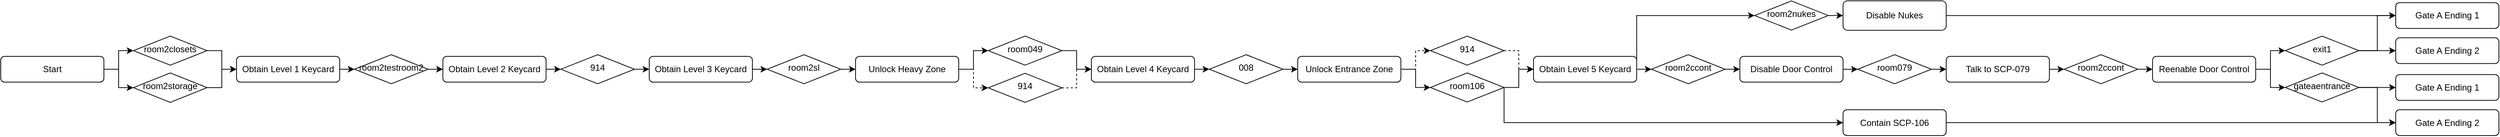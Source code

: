 <mxfile version="12.5.6" type="device"><diagram id="C5RBs43oDa-KdzZeNtuy" name="Page-1"><mxGraphModel dx="4890" dy="3346" grid="1" gridSize="10" guides="1" tooltips="1" connect="1" arrows="1" fold="1" page="1" pageScale="1" pageWidth="827" pageHeight="1169" math="0" shadow="0"><root><mxCell id="WIyWlLk6GJQsqaUBKTNV-0"/><mxCell id="WIyWlLk6GJQsqaUBKTNV-1" parent="WIyWlLk6GJQsqaUBKTNV-0"/><mxCell id="cXyE92wO--l54KuCD2dK-6" style="edgeStyle=orthogonalEdgeStyle;rounded=0;orthogonalLoop=1;jettySize=auto;html=1;exitX=1;exitY=0.5;exitDx=0;exitDy=0;entryX=0;entryY=0.5;entryDx=0;entryDy=0;" edge="1" parent="WIyWlLk6GJQsqaUBKTNV-1" source="WIyWlLk6GJQsqaUBKTNV-6" target="cXyE92wO--l54KuCD2dK-7"><mxGeometry relative="1" as="geometry"><mxPoint x="-480" y="60" as="targetPoint"/></mxGeometry></mxCell><mxCell id="WIyWlLk6GJQsqaUBKTNV-6" value="room2closets" style="rhombus;whiteSpace=wrap;html=1;shadow=0;fontFamily=Helvetica;fontSize=12;align=center;strokeWidth=1;spacing=6;spacingTop=-4;" parent="WIyWlLk6GJQsqaUBKTNV-1" vertex="1"><mxGeometry x="-640" y="10" width="100" height="39.52" as="geometry"/></mxCell><mxCell id="cXyE92wO--l54KuCD2dK-8" style="edgeStyle=orthogonalEdgeStyle;rounded=0;orthogonalLoop=1;jettySize=auto;html=1;exitX=1;exitY=0.5;exitDx=0;exitDy=0;entryX=0;entryY=0.5;entryDx=0;entryDy=0;" edge="1" parent="WIyWlLk6GJQsqaUBKTNV-1" source="cXyE92wO--l54KuCD2dK-3" target="cXyE92wO--l54KuCD2dK-7"><mxGeometry relative="1" as="geometry"/></mxCell><mxCell id="cXyE92wO--l54KuCD2dK-3" value="room2storage" style="rhombus;whiteSpace=wrap;html=1;shadow=0;fontFamily=Helvetica;fontSize=12;align=center;strokeWidth=1;spacing=6;spacingTop=-4;" vertex="1" parent="WIyWlLk6GJQsqaUBKTNV-1"><mxGeometry x="-640" y="60" width="100" height="40" as="geometry"/></mxCell><mxCell id="cXyE92wO--l54KuCD2dK-10" style="edgeStyle=orthogonalEdgeStyle;rounded=0;orthogonalLoop=1;jettySize=auto;html=1;exitX=1;exitY=0.5;exitDx=0;exitDy=0;entryX=0;entryY=0.5;entryDx=0;entryDy=0;" edge="1" parent="WIyWlLk6GJQsqaUBKTNV-1" source="cXyE92wO--l54KuCD2dK-7" target="cXyE92wO--l54KuCD2dK-12"><mxGeometry relative="1" as="geometry"><mxPoint x="-320" y="30" as="targetPoint"/></mxGeometry></mxCell><mxCell id="cXyE92wO--l54KuCD2dK-7" value="Obtain Level 1 Keycard" style="rounded=1;whiteSpace=wrap;html=1;" vertex="1" parent="WIyWlLk6GJQsqaUBKTNV-1"><mxGeometry x="-500" y="37.5" width="140" height="35" as="geometry"/></mxCell><mxCell id="cXyE92wO--l54KuCD2dK-14" style="edgeStyle=orthogonalEdgeStyle;rounded=0;orthogonalLoop=1;jettySize=auto;html=1;exitX=1;exitY=0.5;exitDx=0;exitDy=0;entryX=0;entryY=0.5;entryDx=0;entryDy=0;" edge="1" parent="WIyWlLk6GJQsqaUBKTNV-1" source="cXyE92wO--l54KuCD2dK-12" target="cXyE92wO--l54KuCD2dK-13"><mxGeometry relative="1" as="geometry"/></mxCell><mxCell id="cXyE92wO--l54KuCD2dK-12" value="room2testroom2" style="rhombus;whiteSpace=wrap;html=1;shadow=0;fontFamily=Helvetica;fontSize=12;align=center;strokeWidth=1;spacing=6;spacingTop=-4;" vertex="1" parent="WIyWlLk6GJQsqaUBKTNV-1"><mxGeometry x="-340" y="35.24" width="100" height="39.52" as="geometry"/></mxCell><mxCell id="cXyE92wO--l54KuCD2dK-16" style="edgeStyle=orthogonalEdgeStyle;rounded=0;orthogonalLoop=1;jettySize=auto;html=1;exitX=1;exitY=0.5;exitDx=0;exitDy=0;entryX=0;entryY=0.5;entryDx=0;entryDy=0;" edge="1" parent="WIyWlLk6GJQsqaUBKTNV-1" source="cXyE92wO--l54KuCD2dK-13" target="cXyE92wO--l54KuCD2dK-18"><mxGeometry relative="1" as="geometry"><mxPoint x="-60" y="55.286" as="targetPoint"/></mxGeometry></mxCell><mxCell id="cXyE92wO--l54KuCD2dK-13" value="Obtain Level 2 Keycard" style="rounded=1;whiteSpace=wrap;html=1;" vertex="1" parent="WIyWlLk6GJQsqaUBKTNV-1"><mxGeometry x="-220" y="37.5" width="140" height="35" as="geometry"/></mxCell><mxCell id="cXyE92wO--l54KuCD2dK-19" style="edgeStyle=orthogonalEdgeStyle;rounded=0;orthogonalLoop=1;jettySize=auto;html=1;exitX=1;exitY=0.5;exitDx=0;exitDy=0;entryX=0;entryY=0.5;entryDx=0;entryDy=0;" edge="1" parent="WIyWlLk6GJQsqaUBKTNV-1" source="cXyE92wO--l54KuCD2dK-18" target="cXyE92wO--l54KuCD2dK-20"><mxGeometry relative="1" as="geometry"><mxPoint x="60" y="55.286" as="targetPoint"/></mxGeometry></mxCell><mxCell id="cXyE92wO--l54KuCD2dK-18" value="914" style="rhombus;whiteSpace=wrap;html=1;shadow=0;fontFamily=Helvetica;fontSize=12;align=center;strokeWidth=1;spacing=6;spacingTop=-4;" vertex="1" parent="WIyWlLk6GJQsqaUBKTNV-1"><mxGeometry x="-60" y="35.24" width="100" height="39.52" as="geometry"/></mxCell><mxCell id="cXyE92wO--l54KuCD2dK-21" style="edgeStyle=orthogonalEdgeStyle;rounded=0;orthogonalLoop=1;jettySize=auto;html=1;entryX=0;entryY=0.5;entryDx=0;entryDy=0;" edge="1" parent="WIyWlLk6GJQsqaUBKTNV-1" source="cXyE92wO--l54KuCD2dK-20" target="cXyE92wO--l54KuCD2dK-22"><mxGeometry relative="1" as="geometry"><mxPoint x="270" y="70" as="targetPoint"/></mxGeometry></mxCell><mxCell id="cXyE92wO--l54KuCD2dK-20" value="Obtain Level 3 Keycard" style="rounded=1;whiteSpace=wrap;html=1;" vertex="1" parent="WIyWlLk6GJQsqaUBKTNV-1"><mxGeometry x="60" y="37.5" width="140" height="35" as="geometry"/></mxCell><mxCell id="cXyE92wO--l54KuCD2dK-27" style="edgeStyle=orthogonalEdgeStyle;rounded=0;orthogonalLoop=1;jettySize=auto;html=1;exitX=1;exitY=0.5;exitDx=0;exitDy=0;entryX=0;entryY=0.5;entryDx=0;entryDy=0;" edge="1" parent="WIyWlLk6GJQsqaUBKTNV-1" source="cXyE92wO--l54KuCD2dK-22" target="cXyE92wO--l54KuCD2dK-23"><mxGeometry relative="1" as="geometry"/></mxCell><mxCell id="cXyE92wO--l54KuCD2dK-22" value="room2sl" style="rhombus;whiteSpace=wrap;html=1;shadow=0;fontFamily=Helvetica;fontSize=12;align=center;strokeWidth=1;spacing=6;spacingTop=-4;" vertex="1" parent="WIyWlLk6GJQsqaUBKTNV-1"><mxGeometry x="220" y="35.24" width="100" height="39.52" as="geometry"/></mxCell><mxCell id="cXyE92wO--l54KuCD2dK-28" style="edgeStyle=orthogonalEdgeStyle;rounded=0;orthogonalLoop=1;jettySize=auto;html=1;exitX=1;exitY=0.5;exitDx=0;exitDy=0;entryX=0;entryY=0.5;entryDx=0;entryDy=0;" edge="1" parent="WIyWlLk6GJQsqaUBKTNV-1" source="cXyE92wO--l54KuCD2dK-23" target="cXyE92wO--l54KuCD2dK-29"><mxGeometry relative="1" as="geometry"><mxPoint x="520.0" y="30" as="targetPoint"/></mxGeometry></mxCell><mxCell id="cXyE92wO--l54KuCD2dK-31" style="edgeStyle=orthogonalEdgeStyle;rounded=0;orthogonalLoop=1;jettySize=auto;html=1;exitX=1;exitY=0.5;exitDx=0;exitDy=0;entryX=0;entryY=0.5;entryDx=0;entryDy=0;dashed=1;" edge="1" parent="WIyWlLk6GJQsqaUBKTNV-1" source="cXyE92wO--l54KuCD2dK-23" target="cXyE92wO--l54KuCD2dK-30"><mxGeometry relative="1" as="geometry"/></mxCell><mxCell id="cXyE92wO--l54KuCD2dK-23" value="Unlock Heavy Zone" style="rounded=1;whiteSpace=wrap;html=1;" vertex="1" parent="WIyWlLk6GJQsqaUBKTNV-1"><mxGeometry x="340" y="37.5" width="140" height="35" as="geometry"/></mxCell><mxCell id="cXyE92wO--l54KuCD2dK-34" style="edgeStyle=orthogonalEdgeStyle;rounded=0;orthogonalLoop=1;jettySize=auto;html=1;exitX=1;exitY=0.5;exitDx=0;exitDy=0;entryX=0;entryY=0.5;entryDx=0;entryDy=0;" edge="1" parent="WIyWlLk6GJQsqaUBKTNV-1" source="cXyE92wO--l54KuCD2dK-29" target="cXyE92wO--l54KuCD2dK-33"><mxGeometry relative="1" as="geometry"/></mxCell><mxCell id="cXyE92wO--l54KuCD2dK-29" value="room049" style="rhombus;whiteSpace=wrap;html=1;shadow=0;fontFamily=Helvetica;fontSize=12;align=center;strokeWidth=1;spacing=6;spacingTop=-4;" vertex="1" parent="WIyWlLk6GJQsqaUBKTNV-1"><mxGeometry x="520" y="10.0" width="100" height="39.52" as="geometry"/></mxCell><mxCell id="cXyE92wO--l54KuCD2dK-32" style="edgeStyle=orthogonalEdgeStyle;rounded=0;orthogonalLoop=1;jettySize=auto;html=1;exitX=1;exitY=0.5;exitDx=0;exitDy=0;dashed=1;entryX=0;entryY=0.5;entryDx=0;entryDy=0;" edge="1" parent="WIyWlLk6GJQsqaUBKTNV-1" source="cXyE92wO--l54KuCD2dK-30" target="cXyE92wO--l54KuCD2dK-33"><mxGeometry relative="1" as="geometry"><mxPoint x="650" y="80" as="targetPoint"/></mxGeometry></mxCell><mxCell id="cXyE92wO--l54KuCD2dK-30" value="914" style="rhombus;whiteSpace=wrap;html=1;shadow=0;fontFamily=Helvetica;fontSize=12;align=center;strokeWidth=1;spacing=6;spacingTop=-4;" vertex="1" parent="WIyWlLk6GJQsqaUBKTNV-1"><mxGeometry x="520" y="60.48" width="100" height="39.52" as="geometry"/></mxCell><mxCell id="cXyE92wO--l54KuCD2dK-40" style="edgeStyle=orthogonalEdgeStyle;rounded=0;orthogonalLoop=1;jettySize=auto;html=1;exitX=1;exitY=0.5;exitDx=0;exitDy=0;entryX=0;entryY=0.5;entryDx=0;entryDy=0;" edge="1" parent="WIyWlLk6GJQsqaUBKTNV-1" source="cXyE92wO--l54KuCD2dK-33" target="cXyE92wO--l54KuCD2dK-35"><mxGeometry relative="1" as="geometry"/></mxCell><mxCell id="cXyE92wO--l54KuCD2dK-33" value="Obtain Level 4 Keycard" style="rounded=1;whiteSpace=wrap;html=1;" vertex="1" parent="WIyWlLk6GJQsqaUBKTNV-1"><mxGeometry x="660" y="37.5" width="140" height="35" as="geometry"/></mxCell><mxCell id="cXyE92wO--l54KuCD2dK-38" style="edgeStyle=orthogonalEdgeStyle;rounded=0;orthogonalLoop=1;jettySize=auto;html=1;exitX=1;exitY=0.5;exitDx=0;exitDy=0;entryX=0;entryY=0.5;entryDx=0;entryDy=0;" edge="1" parent="WIyWlLk6GJQsqaUBKTNV-1" source="cXyE92wO--l54KuCD2dK-35" target="cXyE92wO--l54KuCD2dK-37"><mxGeometry relative="1" as="geometry"/></mxCell><mxCell id="cXyE92wO--l54KuCD2dK-35" value="008" style="rhombus;whiteSpace=wrap;html=1;shadow=0;fontFamily=Helvetica;fontSize=12;align=center;strokeWidth=1;spacing=6;spacingTop=-4;" vertex="1" parent="WIyWlLk6GJQsqaUBKTNV-1"><mxGeometry x="820" y="35.24" width="100" height="39.52" as="geometry"/></mxCell><mxCell id="cXyE92wO--l54KuCD2dK-43" style="edgeStyle=orthogonalEdgeStyle;rounded=0;orthogonalLoop=1;jettySize=auto;html=1;exitX=1;exitY=0.5;exitDx=0;exitDy=0;entryX=0;entryY=0.5;entryDx=0;entryDy=0;dashed=1;" edge="1" parent="WIyWlLk6GJQsqaUBKTNV-1" source="cXyE92wO--l54KuCD2dK-37" target="cXyE92wO--l54KuCD2dK-42"><mxGeometry relative="1" as="geometry"/></mxCell><mxCell id="cXyE92wO--l54KuCD2dK-50" style="edgeStyle=orthogonalEdgeStyle;rounded=0;orthogonalLoop=1;jettySize=auto;html=1;exitX=1;exitY=0.5;exitDx=0;exitDy=0;entryX=0;entryY=0.5;entryDx=0;entryDy=0;" edge="1" parent="WIyWlLk6GJQsqaUBKTNV-1" source="cXyE92wO--l54KuCD2dK-37" target="cXyE92wO--l54KuCD2dK-48"><mxGeometry relative="1" as="geometry"/></mxCell><mxCell id="cXyE92wO--l54KuCD2dK-37" value="Unlock Entrance Zone" style="rounded=1;whiteSpace=wrap;html=1;" vertex="1" parent="WIyWlLk6GJQsqaUBKTNV-1"><mxGeometry x="940" y="37.5" width="140" height="35" as="geometry"/></mxCell><mxCell id="cXyE92wO--l54KuCD2dK-62" style="edgeStyle=orthogonalEdgeStyle;rounded=0;orthogonalLoop=1;jettySize=auto;html=1;exitX=1;exitY=0.5;exitDx=0;exitDy=0;entryX=0;entryY=0.5;entryDx=0;entryDy=0;" edge="1" parent="WIyWlLk6GJQsqaUBKTNV-1" source="cXyE92wO--l54KuCD2dK-41" target="cXyE92wO--l54KuCD2dK-60"><mxGeometry relative="1" as="geometry"/></mxCell><mxCell id="cXyE92wO--l54KuCD2dK-41" value="Obtain Level 5 Keycard" style="rounded=1;whiteSpace=wrap;html=1;" vertex="1" parent="WIyWlLk6GJQsqaUBKTNV-1"><mxGeometry x="1260" y="37.5" width="140" height="35" as="geometry"/></mxCell><mxCell id="cXyE92wO--l54KuCD2dK-44" style="edgeStyle=orthogonalEdgeStyle;rounded=0;orthogonalLoop=1;jettySize=auto;html=1;exitX=1;exitY=0.5;exitDx=0;exitDy=0;entryX=0;entryY=0.5;entryDx=0;entryDy=0;dashed=1;" edge="1" parent="WIyWlLk6GJQsqaUBKTNV-1" source="cXyE92wO--l54KuCD2dK-42" target="cXyE92wO--l54KuCD2dK-41"><mxGeometry relative="1" as="geometry"/></mxCell><mxCell id="cXyE92wO--l54KuCD2dK-42" value="914" style="rhombus;whiteSpace=wrap;html=1;shadow=0;fontFamily=Helvetica;fontSize=12;align=center;strokeWidth=1;spacing=6;spacingTop=-4;" vertex="1" parent="WIyWlLk6GJQsqaUBKTNV-1"><mxGeometry x="1120" y="10" width="100" height="39.52" as="geometry"/></mxCell><mxCell id="cXyE92wO--l54KuCD2dK-46" style="edgeStyle=orthogonalEdgeStyle;rounded=0;orthogonalLoop=1;jettySize=auto;html=1;exitX=1;exitY=0.5;exitDx=0;exitDy=0;entryX=0;entryY=0.5;entryDx=0;entryDy=0;" edge="1" parent="WIyWlLk6GJQsqaUBKTNV-1" source="cXyE92wO--l54KuCD2dK-45" target="WIyWlLk6GJQsqaUBKTNV-6"><mxGeometry relative="1" as="geometry"/></mxCell><mxCell id="cXyE92wO--l54KuCD2dK-47" style="edgeStyle=orthogonalEdgeStyle;rounded=0;orthogonalLoop=1;jettySize=auto;html=1;exitX=1;exitY=0.5;exitDx=0;exitDy=0;entryX=0;entryY=0.5;entryDx=0;entryDy=0;" edge="1" parent="WIyWlLk6GJQsqaUBKTNV-1" source="cXyE92wO--l54KuCD2dK-45" target="cXyE92wO--l54KuCD2dK-3"><mxGeometry relative="1" as="geometry"/></mxCell><mxCell id="cXyE92wO--l54KuCD2dK-45" value="Start" style="rounded=1;whiteSpace=wrap;html=1;" vertex="1" parent="WIyWlLk6GJQsqaUBKTNV-1"><mxGeometry x="-820" y="37.5" width="140" height="35" as="geometry"/></mxCell><mxCell id="cXyE92wO--l54KuCD2dK-49" style="edgeStyle=orthogonalEdgeStyle;rounded=0;orthogonalLoop=1;jettySize=auto;html=1;exitX=1;exitY=0.5;exitDx=0;exitDy=0;entryX=0;entryY=0.5;entryDx=0;entryDy=0;" edge="1" parent="WIyWlLk6GJQsqaUBKTNV-1" source="cXyE92wO--l54KuCD2dK-48" target="cXyE92wO--l54KuCD2dK-41"><mxGeometry relative="1" as="geometry"/></mxCell><mxCell id="cXyE92wO--l54KuCD2dK-96" style="edgeStyle=orthogonalEdgeStyle;rounded=0;orthogonalLoop=1;jettySize=auto;html=1;exitX=1;exitY=0.5;exitDx=0;exitDy=0;entryX=0;entryY=0.5;entryDx=0;entryDy=0;" edge="1" parent="WIyWlLk6GJQsqaUBKTNV-1" source="cXyE92wO--l54KuCD2dK-48" target="cXyE92wO--l54KuCD2dK-77"><mxGeometry relative="1" as="geometry"><Array as="points"><mxPoint x="1220" y="128"/></Array></mxGeometry></mxCell><mxCell id="cXyE92wO--l54KuCD2dK-48" value="room106" style="rhombus;whiteSpace=wrap;html=1;shadow=0;fontFamily=Helvetica;fontSize=12;align=center;strokeWidth=1;spacing=6;spacingTop=-4;" vertex="1" parent="WIyWlLk6GJQsqaUBKTNV-1"><mxGeometry x="1120" y="60" width="100" height="39.52" as="geometry"/></mxCell><mxCell id="cXyE92wO--l54KuCD2dK-67" style="edgeStyle=orthogonalEdgeStyle;rounded=0;orthogonalLoop=1;jettySize=auto;html=1;exitX=1;exitY=0.5;exitDx=0;exitDy=0;entryX=0;entryY=0.5;entryDx=0;entryDy=0;" edge="1" parent="WIyWlLk6GJQsqaUBKTNV-1" source="cXyE92wO--l54KuCD2dK-59" target="cXyE92wO--l54KuCD2dK-65"><mxGeometry relative="1" as="geometry"/></mxCell><mxCell id="cXyE92wO--l54KuCD2dK-59" value="Disable Door Control" style="rounded=1;whiteSpace=wrap;html=1;" vertex="1" parent="WIyWlLk6GJQsqaUBKTNV-1"><mxGeometry x="1540" y="37.5" width="140" height="35" as="geometry"/></mxCell><mxCell id="cXyE92wO--l54KuCD2dK-63" style="edgeStyle=orthogonalEdgeStyle;rounded=0;orthogonalLoop=1;jettySize=auto;html=1;exitX=1;exitY=0.5;exitDx=0;exitDy=0;entryX=0;entryY=0.5;entryDx=0;entryDy=0;" edge="1" parent="WIyWlLk6GJQsqaUBKTNV-1" source="cXyE92wO--l54KuCD2dK-60" target="cXyE92wO--l54KuCD2dK-59"><mxGeometry relative="1" as="geometry"/></mxCell><mxCell id="cXyE92wO--l54KuCD2dK-60" value="room2ccont" style="rhombus;whiteSpace=wrap;html=1;shadow=0;fontFamily=Helvetica;fontSize=12;align=center;strokeWidth=1;spacing=6;spacingTop=-4;" vertex="1" parent="WIyWlLk6GJQsqaUBKTNV-1"><mxGeometry x="1420" y="35.24" width="100" height="39.52" as="geometry"/></mxCell><mxCell id="cXyE92wO--l54KuCD2dK-68" style="edgeStyle=orthogonalEdgeStyle;rounded=0;orthogonalLoop=1;jettySize=auto;html=1;exitX=1;exitY=0.5;exitDx=0;exitDy=0;entryX=0;entryY=0.5;entryDx=0;entryDy=0;" edge="1" parent="WIyWlLk6GJQsqaUBKTNV-1" source="cXyE92wO--l54KuCD2dK-65" target="cXyE92wO--l54KuCD2dK-66"><mxGeometry relative="1" as="geometry"/></mxCell><mxCell id="cXyE92wO--l54KuCD2dK-65" value="room079" style="rhombus;whiteSpace=wrap;html=1;shadow=0;fontFamily=Helvetica;fontSize=12;align=center;strokeWidth=1;spacing=6;spacingTop=-4;" vertex="1" parent="WIyWlLk6GJQsqaUBKTNV-1"><mxGeometry x="1700" y="35.24" width="100" height="39.52" as="geometry"/></mxCell><mxCell id="cXyE92wO--l54KuCD2dK-71" style="edgeStyle=orthogonalEdgeStyle;rounded=0;orthogonalLoop=1;jettySize=auto;html=1;exitX=1;exitY=0.5;exitDx=0;exitDy=0;entryX=0;entryY=0.5;entryDx=0;entryDy=0;" edge="1" parent="WIyWlLk6GJQsqaUBKTNV-1" source="cXyE92wO--l54KuCD2dK-66" target="cXyE92wO--l54KuCD2dK-70"><mxGeometry relative="1" as="geometry"/></mxCell><mxCell id="cXyE92wO--l54KuCD2dK-66" value="Talk to SCP-079" style="rounded=1;whiteSpace=wrap;html=1;" vertex="1" parent="WIyWlLk6GJQsqaUBKTNV-1"><mxGeometry x="1820" y="37.5" width="140" height="35" as="geometry"/></mxCell><mxCell id="cXyE92wO--l54KuCD2dK-82" style="edgeStyle=orthogonalEdgeStyle;rounded=0;orthogonalLoop=1;jettySize=auto;html=1;exitX=1;exitY=0.5;exitDx=0;exitDy=0;entryX=0;entryY=0.5;entryDx=0;entryDy=0;" edge="1" parent="WIyWlLk6GJQsqaUBKTNV-1" source="cXyE92wO--l54KuCD2dK-69" target="cXyE92wO--l54KuCD2dK-80"><mxGeometry relative="1" as="geometry"/></mxCell><mxCell id="cXyE92wO--l54KuCD2dK-84" style="edgeStyle=orthogonalEdgeStyle;rounded=0;orthogonalLoop=1;jettySize=auto;html=1;exitX=1;exitY=0.5;exitDx=0;exitDy=0;entryX=0;entryY=0.5;entryDx=0;entryDy=0;" edge="1" parent="WIyWlLk6GJQsqaUBKTNV-1" source="cXyE92wO--l54KuCD2dK-69" target="cXyE92wO--l54KuCD2dK-83"><mxGeometry relative="1" as="geometry"/></mxCell><mxCell id="cXyE92wO--l54KuCD2dK-69" value="Reenable Door Control" style="rounded=1;whiteSpace=wrap;html=1;" vertex="1" parent="WIyWlLk6GJQsqaUBKTNV-1"><mxGeometry x="2100" y="37.5" width="140" height="35" as="geometry"/></mxCell><mxCell id="cXyE92wO--l54KuCD2dK-72" style="edgeStyle=orthogonalEdgeStyle;rounded=0;orthogonalLoop=1;jettySize=auto;html=1;exitX=1;exitY=0.5;exitDx=0;exitDy=0;entryX=0;entryY=0.5;entryDx=0;entryDy=0;" edge="1" parent="WIyWlLk6GJQsqaUBKTNV-1" source="cXyE92wO--l54KuCD2dK-70" target="cXyE92wO--l54KuCD2dK-69"><mxGeometry relative="1" as="geometry"/></mxCell><mxCell id="cXyE92wO--l54KuCD2dK-70" value="room2ccont" style="rhombus;whiteSpace=wrap;html=1;shadow=0;fontFamily=Helvetica;fontSize=12;align=center;strokeWidth=1;spacing=6;spacingTop=-4;" vertex="1" parent="WIyWlLk6GJQsqaUBKTNV-1"><mxGeometry x="1980" y="35.24" width="100" height="39.52" as="geometry"/></mxCell><mxCell id="cXyE92wO--l54KuCD2dK-95" style="edgeStyle=orthogonalEdgeStyle;rounded=0;orthogonalLoop=1;jettySize=auto;html=1;exitX=1;exitY=0.5;exitDx=0;exitDy=0;entryX=0;entryY=0.5;entryDx=0;entryDy=0;" edge="1" parent="WIyWlLk6GJQsqaUBKTNV-1" source="cXyE92wO--l54KuCD2dK-77" target="cXyE92wO--l54KuCD2dK-88"><mxGeometry relative="1" as="geometry"/></mxCell><mxCell id="cXyE92wO--l54KuCD2dK-77" value="Contain SCP-106" style="rounded=1;whiteSpace=wrap;html=1;" vertex="1" parent="WIyWlLk6GJQsqaUBKTNV-1"><mxGeometry x="1680" y="110.0" width="140" height="35" as="geometry"/></mxCell><mxCell id="cXyE92wO--l54KuCD2dK-89" style="edgeStyle=orthogonalEdgeStyle;rounded=0;orthogonalLoop=1;jettySize=auto;html=1;exitX=1;exitY=0.5;exitDx=0;exitDy=0;entryX=0;entryY=0.5;entryDx=0;entryDy=0;" edge="1" parent="WIyWlLk6GJQsqaUBKTNV-1" source="cXyE92wO--l54KuCD2dK-80" target="cXyE92wO--l54KuCD2dK-87"><mxGeometry relative="1" as="geometry"/></mxCell><mxCell id="cXyE92wO--l54KuCD2dK-90" style="edgeStyle=orthogonalEdgeStyle;rounded=0;orthogonalLoop=1;jettySize=auto;html=1;exitX=1;exitY=0.5;exitDx=0;exitDy=0;entryX=0;entryY=0.5;entryDx=0;entryDy=0;" edge="1" parent="WIyWlLk6GJQsqaUBKTNV-1" source="cXyE92wO--l54KuCD2dK-80" target="cXyE92wO--l54KuCD2dK-88"><mxGeometry relative="1" as="geometry"/></mxCell><mxCell id="cXyE92wO--l54KuCD2dK-80" value="gateaentrance" style="rhombus;whiteSpace=wrap;html=1;shadow=0;fontFamily=Helvetica;fontSize=12;align=center;strokeWidth=1;spacing=6;spacingTop=-4;" vertex="1" parent="WIyWlLk6GJQsqaUBKTNV-1"><mxGeometry x="2280" y="60" width="100" height="39.52" as="geometry"/></mxCell><mxCell id="cXyE92wO--l54KuCD2dK-93" style="edgeStyle=orthogonalEdgeStyle;rounded=0;orthogonalLoop=1;jettySize=auto;html=1;exitX=1;exitY=0.5;exitDx=0;exitDy=0;entryX=0;entryY=0.5;entryDx=0;entryDy=0;" edge="1" parent="WIyWlLk6GJQsqaUBKTNV-1" source="cXyE92wO--l54KuCD2dK-83" target="cXyE92wO--l54KuCD2dK-92"><mxGeometry relative="1" as="geometry"/></mxCell><mxCell id="cXyE92wO--l54KuCD2dK-94" style="edgeStyle=orthogonalEdgeStyle;rounded=0;orthogonalLoop=1;jettySize=auto;html=1;exitX=1;exitY=0.5;exitDx=0;exitDy=0;entryX=0;entryY=0.5;entryDx=0;entryDy=0;" edge="1" parent="WIyWlLk6GJQsqaUBKTNV-1" source="cXyE92wO--l54KuCD2dK-83" target="cXyE92wO--l54KuCD2dK-91"><mxGeometry relative="1" as="geometry"/></mxCell><mxCell id="cXyE92wO--l54KuCD2dK-83" value="exit1" style="rhombus;whiteSpace=wrap;html=1;shadow=0;fontFamily=Helvetica;fontSize=12;align=center;strokeWidth=1;spacing=6;spacingTop=-4;" vertex="1" parent="WIyWlLk6GJQsqaUBKTNV-1"><mxGeometry x="2280" y="10" width="100" height="39.52" as="geometry"/></mxCell><mxCell id="cXyE92wO--l54KuCD2dK-87" value="Gate A Ending 1" style="rounded=1;whiteSpace=wrap;html=1;" vertex="1" parent="WIyWlLk6GJQsqaUBKTNV-1"><mxGeometry x="2430" y="62.26" width="140" height="35" as="geometry"/></mxCell><mxCell id="cXyE92wO--l54KuCD2dK-88" value="Gate A Ending 2" style="rounded=1;whiteSpace=wrap;html=1;" vertex="1" parent="WIyWlLk6GJQsqaUBKTNV-1"><mxGeometry x="2430" y="110.0" width="140" height="35" as="geometry"/></mxCell><mxCell id="cXyE92wO--l54KuCD2dK-91" value="Gate A Ending 1" style="rounded=1;whiteSpace=wrap;html=1;" vertex="1" parent="WIyWlLk6GJQsqaUBKTNV-1"><mxGeometry x="2430" y="-35.43" width="140" height="35" as="geometry"/></mxCell><mxCell id="cXyE92wO--l54KuCD2dK-92" value="Gate A Ending 2" style="rounded=1;whiteSpace=wrap;html=1;" vertex="1" parent="WIyWlLk6GJQsqaUBKTNV-1"><mxGeometry x="2430" y="12.26" width="140" height="35" as="geometry"/></mxCell><mxCell id="cXyE92wO--l54KuCD2dK-106" style="edgeStyle=orthogonalEdgeStyle;rounded=0;orthogonalLoop=1;jettySize=auto;html=1;exitX=1;exitY=0.5;exitDx=0;exitDy=0;entryX=0;entryY=0.5;entryDx=0;entryDy=0;" edge="1" parent="WIyWlLk6GJQsqaUBKTNV-1" source="cXyE92wO--l54KuCD2dK-98" target="cXyE92wO--l54KuCD2dK-91"><mxGeometry relative="1" as="geometry"/></mxCell><mxCell id="cXyE92wO--l54KuCD2dK-98" value="Disable Nukes" style="rounded=1;whiteSpace=wrap;html=1;" vertex="1" parent="WIyWlLk6GJQsqaUBKTNV-1"><mxGeometry x="1680" y="-37.93" width="140" height="40" as="geometry"/></mxCell><mxCell id="cXyE92wO--l54KuCD2dK-105" style="edgeStyle=orthogonalEdgeStyle;rounded=0;orthogonalLoop=1;jettySize=auto;html=1;exitX=1;exitY=0.5;exitDx=0;exitDy=0;entryX=0;entryY=0.5;entryDx=0;entryDy=0;" edge="1" parent="WIyWlLk6GJQsqaUBKTNV-1" source="cXyE92wO--l54KuCD2dK-102" target="cXyE92wO--l54KuCD2dK-98"><mxGeometry relative="1" as="geometry"/></mxCell><mxCell id="cXyE92wO--l54KuCD2dK-102" value="room2nukes" style="rhombus;whiteSpace=wrap;html=1;shadow=0;fontFamily=Helvetica;fontSize=12;align=center;strokeWidth=1;spacing=6;spacingTop=-4;" vertex="1" parent="WIyWlLk6GJQsqaUBKTNV-1"><mxGeometry x="1560" y="-37.69" width="100" height="39.52" as="geometry"/></mxCell><mxCell id="cXyE92wO--l54KuCD2dK-104" style="edgeStyle=orthogonalEdgeStyle;rounded=0;orthogonalLoop=1;jettySize=auto;html=1;exitX=1;exitY=0.5;exitDx=0;exitDy=0;entryX=0;entryY=0.5;entryDx=0;entryDy=0;" edge="1" parent="WIyWlLk6GJQsqaUBKTNV-1" source="cXyE92wO--l54KuCD2dK-41" target="cXyE92wO--l54KuCD2dK-102"><mxGeometry relative="1" as="geometry"><mxPoint x="1399.667" y="55.167" as="sourcePoint"/><mxPoint x="1679.667" y="-19.833" as="targetPoint"/><Array as="points"><mxPoint x="1400" y="-18"/></Array></mxGeometry></mxCell></root></mxGraphModel></diagram></mxfile>